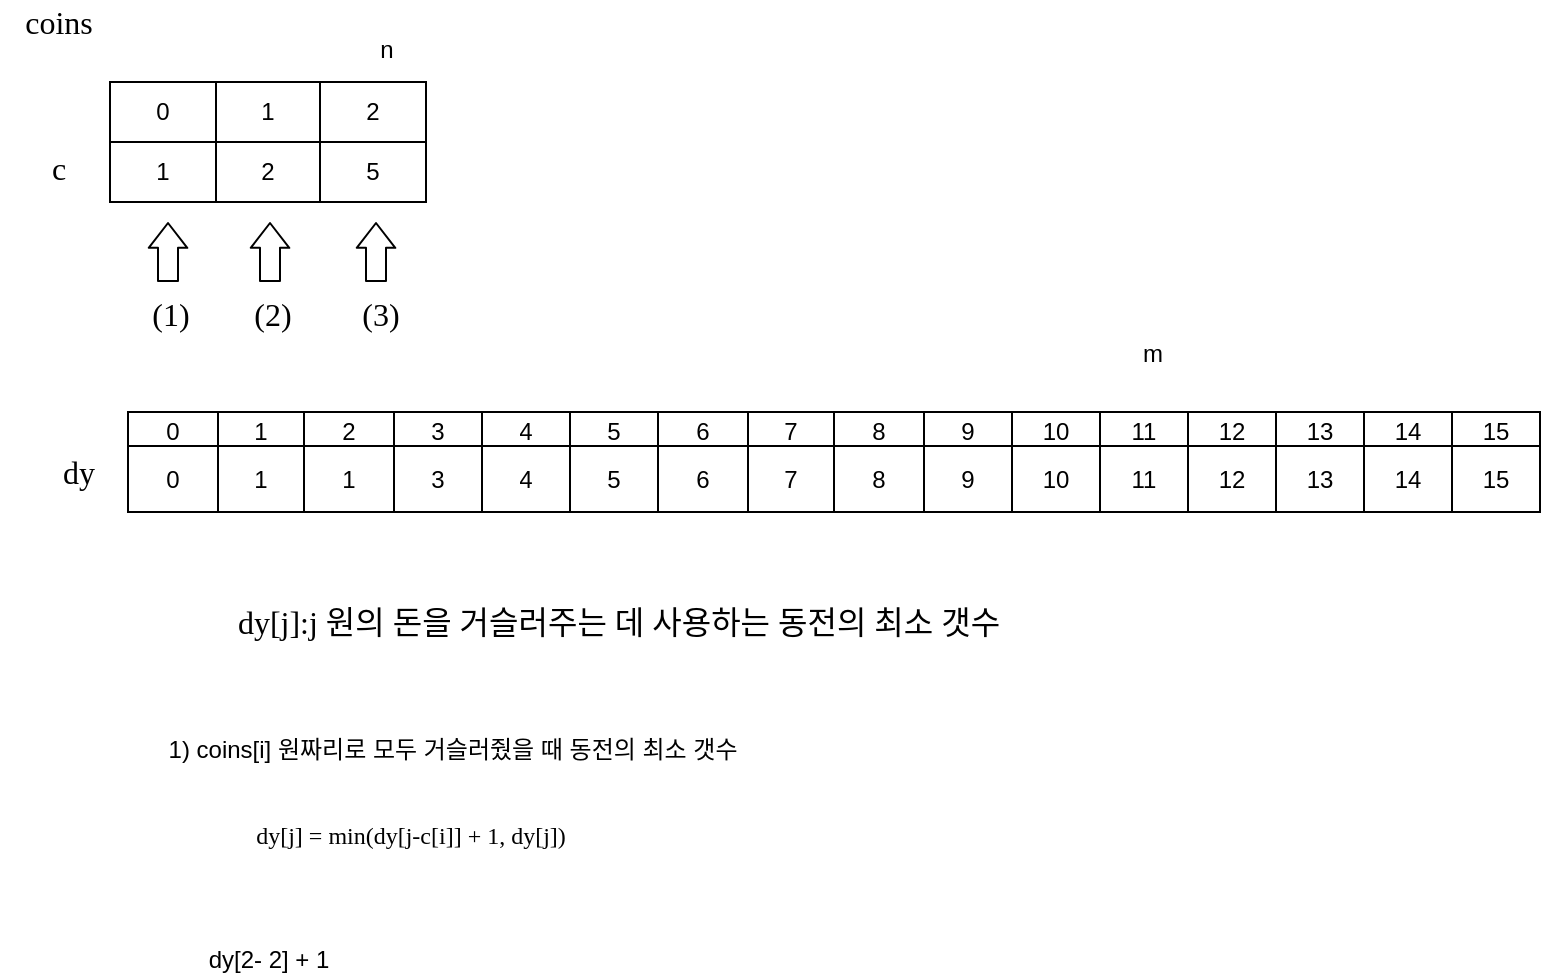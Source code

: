 <mxfile version="14.7.4" type="embed"><diagram id="23iRSUPoRavnBvh4doch" name="Page-1"><mxGraphModel dx="544" dy="390" grid="0" gridSize="10" guides="1" tooltips="1" connect="1" arrows="1" fold="1" page="1" pageScale="1" pageWidth="1200" pageHeight="1920" math="1" shadow="0"><root><object label="" id="0"><mxCell/></object><mxCell id="1" parent="0"/><mxCell id="37" value="" style="shape=table;html=1;whiteSpace=wrap;startSize=0;container=1;collapsible=0;childLayout=tableLayout;" parent="1" vertex="1"><mxGeometry x="200" y="425" width="706" height="50" as="geometry"/></mxCell><mxCell id="38" value="" style="shape=partialRectangle;html=1;whiteSpace=wrap;collapsible=0;dropTarget=0;pointerEvents=0;fillColor=none;top=0;left=0;bottom=0;right=0;points=[[0,0.5],[1,0.5]];portConstraint=eastwest;" parent="37" vertex="1"><mxGeometry width="706" height="17" as="geometry"/></mxCell><mxCell id="39" value="0" style="shape=partialRectangle;html=1;whiteSpace=wrap;connectable=0;overflow=hidden;fillColor=none;top=0;left=0;bottom=0;right=0;" parent="38" vertex="1"><mxGeometry width="45" height="17" as="geometry"/></mxCell><mxCell id="40" value="1" style="shape=partialRectangle;html=1;whiteSpace=wrap;connectable=0;overflow=hidden;fillColor=none;top=0;left=0;bottom=0;right=0;" parent="38" vertex="1"><mxGeometry x="45" width="43" height="17" as="geometry"/></mxCell><mxCell id="41" value="2" style="shape=partialRectangle;html=1;whiteSpace=wrap;connectable=0;overflow=hidden;fillColor=none;top=0;left=0;bottom=0;right=0;" parent="38" vertex="1"><mxGeometry x="88" width="45" height="17" as="geometry"/></mxCell><mxCell id="42" value="3" style="shape=partialRectangle;html=1;whiteSpace=wrap;connectable=0;overflow=hidden;fillColor=none;top=0;left=0;bottom=0;right=0;" parent="38" vertex="1"><mxGeometry x="133" width="44" height="17" as="geometry"/></mxCell><mxCell id="43" value="4" style="shape=partialRectangle;html=1;whiteSpace=wrap;connectable=0;overflow=hidden;fillColor=none;top=0;left=0;bottom=0;right=0;" parent="38" vertex="1"><mxGeometry x="177" width="44" height="17" as="geometry"/></mxCell><mxCell id="44" value="5" style="shape=partialRectangle;html=1;whiteSpace=wrap;connectable=0;overflow=hidden;fillColor=none;top=0;left=0;bottom=0;right=0;" parent="38" vertex="1"><mxGeometry x="221" width="44" height="17" as="geometry"/></mxCell><mxCell id="45" value="6" style="shape=partialRectangle;html=1;whiteSpace=wrap;connectable=0;overflow=hidden;fillColor=none;top=0;left=0;bottom=0;right=0;" parent="38" vertex="1"><mxGeometry x="265" width="45" height="17" as="geometry"/></mxCell><mxCell id="46" value="7" style="shape=partialRectangle;html=1;whiteSpace=wrap;connectable=0;overflow=hidden;fillColor=none;top=0;left=0;bottom=0;right=0;" parent="38" vertex="1"><mxGeometry x="310" width="43" height="17" as="geometry"/></mxCell><mxCell id="47" value="8" style="shape=partialRectangle;html=1;whiteSpace=wrap;connectable=0;overflow=hidden;fillColor=none;top=0;left=0;bottom=0;right=0;" parent="38" vertex="1"><mxGeometry x="353" width="45" height="17" as="geometry"/></mxCell><mxCell id="48" value="9" style="shape=partialRectangle;html=1;whiteSpace=wrap;connectable=0;overflow=hidden;fillColor=none;top=0;left=0;bottom=0;right=0;" parent="38" vertex="1"><mxGeometry x="398" width="44" height="17" as="geometry"/></mxCell><mxCell id="49" value="10" style="shape=partialRectangle;html=1;whiteSpace=wrap;connectable=0;overflow=hidden;fillColor=none;top=0;left=0;bottom=0;right=0;" parent="38" vertex="1"><mxGeometry x="442" width="44" height="17" as="geometry"/></mxCell><mxCell id="50" value="11" style="shape=partialRectangle;html=1;whiteSpace=wrap;connectable=0;overflow=hidden;fillColor=none;top=0;left=0;bottom=0;right=0;" parent="38" vertex="1"><mxGeometry x="486" width="44" height="17" as="geometry"/></mxCell><mxCell id="131" value="12" style="shape=partialRectangle;html=1;whiteSpace=wrap;connectable=0;overflow=hidden;fillColor=none;top=0;left=0;bottom=0;right=0;" vertex="1" parent="38"><mxGeometry x="530" width="44" height="17" as="geometry"/></mxCell><mxCell id="133" value="13" style="shape=partialRectangle;html=1;whiteSpace=wrap;connectable=0;overflow=hidden;fillColor=none;top=0;left=0;bottom=0;right=0;" vertex="1" parent="38"><mxGeometry x="574" width="44" height="17" as="geometry"/></mxCell><mxCell id="135" value="14" style="shape=partialRectangle;html=1;whiteSpace=wrap;connectable=0;overflow=hidden;fillColor=none;top=0;left=0;bottom=0;right=0;" vertex="1" parent="38"><mxGeometry x="618" width="44" height="17" as="geometry"/></mxCell><mxCell id="137" value="15" style="shape=partialRectangle;html=1;whiteSpace=wrap;connectable=0;overflow=hidden;fillColor=none;top=0;left=0;bottom=0;right=0;" vertex="1" parent="38"><mxGeometry x="662" width="44" height="17" as="geometry"/></mxCell><mxCell id="51" value="" style="shape=partialRectangle;html=1;whiteSpace=wrap;collapsible=0;dropTarget=0;pointerEvents=0;fillColor=none;top=0;left=0;bottom=0;right=0;points=[[0,0.5],[1,0.5]];portConstraint=eastwest;" parent="37" vertex="1"><mxGeometry y="17" width="706" height="33" as="geometry"/></mxCell><mxCell id="52" value="0" style="shape=partialRectangle;html=1;whiteSpace=wrap;connectable=0;overflow=hidden;fillColor=none;top=0;left=0;bottom=0;right=0;" parent="51" vertex="1"><mxGeometry width="45" height="33" as="geometry"/></mxCell><mxCell id="53" value="1" style="shape=partialRectangle;html=1;whiteSpace=wrap;connectable=0;overflow=hidden;fillColor=none;top=0;left=0;bottom=0;right=0;" parent="51" vertex="1"><mxGeometry x="45" width="43" height="33" as="geometry"/></mxCell><mxCell id="54" value="1" style="shape=partialRectangle;html=1;whiteSpace=wrap;connectable=0;overflow=hidden;fillColor=none;top=0;left=0;bottom=0;right=0;" parent="51" vertex="1"><mxGeometry x="88" width="45" height="33" as="geometry"/></mxCell><mxCell id="55" value="3" style="shape=partialRectangle;html=1;whiteSpace=wrap;connectable=0;overflow=hidden;fillColor=none;top=0;left=0;bottom=0;right=0;" parent="51" vertex="1"><mxGeometry x="133" width="44" height="33" as="geometry"/></mxCell><mxCell id="56" value="4" style="shape=partialRectangle;html=1;whiteSpace=wrap;connectable=0;overflow=hidden;fillColor=none;top=0;left=0;bottom=0;right=0;" parent="51" vertex="1"><mxGeometry x="177" width="44" height="33" as="geometry"/></mxCell><mxCell id="57" value="5" style="shape=partialRectangle;html=1;whiteSpace=wrap;connectable=0;overflow=hidden;fillColor=none;top=0;left=0;bottom=0;right=0;" parent="51" vertex="1"><mxGeometry x="221" width="44" height="33" as="geometry"/></mxCell><mxCell id="58" value="6" style="shape=partialRectangle;html=1;whiteSpace=wrap;connectable=0;overflow=hidden;fillColor=none;top=0;left=0;bottom=0;right=0;" parent="51" vertex="1"><mxGeometry x="265" width="45" height="33" as="geometry"/></mxCell><mxCell id="59" value="7" style="shape=partialRectangle;html=1;whiteSpace=wrap;connectable=0;overflow=hidden;fillColor=none;top=0;left=0;bottom=0;right=0;" parent="51" vertex="1"><mxGeometry x="310" width="43" height="33" as="geometry"/></mxCell><mxCell id="60" value="8" style="shape=partialRectangle;html=1;whiteSpace=wrap;connectable=0;overflow=hidden;fillColor=none;top=0;left=0;bottom=0;right=0;" parent="51" vertex="1"><mxGeometry x="353" width="45" height="33" as="geometry"/></mxCell><mxCell id="61" value="9" style="shape=partialRectangle;html=1;whiteSpace=wrap;connectable=0;overflow=hidden;fillColor=none;top=0;left=0;bottom=0;right=0;" parent="51" vertex="1"><mxGeometry x="398" width="44" height="33" as="geometry"/></mxCell><mxCell id="62" value="10" style="shape=partialRectangle;html=1;whiteSpace=wrap;connectable=0;overflow=hidden;fillColor=none;top=0;left=0;bottom=0;right=0;" parent="51" vertex="1"><mxGeometry x="442" width="44" height="33" as="geometry"/></mxCell><mxCell id="63" value="11" style="shape=partialRectangle;html=1;whiteSpace=wrap;connectable=0;overflow=hidden;fillColor=none;top=0;left=0;bottom=0;right=0;" parent="51" vertex="1"><mxGeometry x="486" width="44" height="33" as="geometry"/></mxCell><mxCell id="132" value="12" style="shape=partialRectangle;html=1;whiteSpace=wrap;connectable=0;overflow=hidden;fillColor=none;top=0;left=0;bottom=0;right=0;" vertex="1" parent="51"><mxGeometry x="530" width="44" height="33" as="geometry"/></mxCell><mxCell id="134" value="13" style="shape=partialRectangle;html=1;whiteSpace=wrap;connectable=0;overflow=hidden;fillColor=none;top=0;left=0;bottom=0;right=0;" vertex="1" parent="51"><mxGeometry x="574" width="44" height="33" as="geometry"/></mxCell><mxCell id="136" value="14" style="shape=partialRectangle;html=1;whiteSpace=wrap;connectable=0;overflow=hidden;fillColor=none;top=0;left=0;bottom=0;right=0;" vertex="1" parent="51"><mxGeometry x="618" width="44" height="33" as="geometry"/></mxCell><mxCell id="138" value="15" style="shape=partialRectangle;html=1;whiteSpace=wrap;connectable=0;overflow=hidden;fillColor=none;top=0;left=0;bottom=0;right=0;" vertex="1" parent="51"><mxGeometry x="662" width="44" height="33" as="geometry"/></mxCell><mxCell id="65" value="dy" style="text;html=1;align=center;verticalAlign=middle;resizable=0;points=[];autosize=1;strokeColor=none;fontSize=16;fontFamily=Jetbrains Mono;" parent="1" vertex="1"><mxGeometry x="160" y="445" width="30" height="20" as="geometry"/></mxCell><mxCell id="66" value="dy[j]:j 원의 돈을 거슬러주는 데 사용하는 동전의 최소 갯수" style="text;html=1;align=center;verticalAlign=middle;resizable=0;points=[];autosize=1;strokeColor=none;fontSize=16;fontFamily=Jetbrains Mono;" parent="1" vertex="1"><mxGeometry x="200" y="519" width="490" height="22" as="geometry"/></mxCell><mxCell id="81" value="" style="shape=table;html=1;whiteSpace=wrap;startSize=0;container=1;collapsible=0;childLayout=tableLayout;" parent="1" vertex="1"><mxGeometry x="191" y="260" width="158" height="60" as="geometry"/></mxCell><mxCell id="82" value="" style="shape=partialRectangle;html=1;whiteSpace=wrap;collapsible=0;dropTarget=0;pointerEvents=0;fillColor=none;top=0;left=0;bottom=0;right=0;points=[[0,0.5],[1,0.5]];portConstraint=eastwest;" parent="81" vertex="1"><mxGeometry width="158" height="30" as="geometry"/></mxCell><mxCell id="83" value="0" style="shape=partialRectangle;html=1;whiteSpace=wrap;connectable=0;overflow=hidden;fillColor=none;top=0;left=0;bottom=0;right=0;" parent="82" vertex="1"><mxGeometry width="53" height="30" as="geometry"/></mxCell><mxCell id="84" value="1" style="shape=partialRectangle;html=1;whiteSpace=wrap;connectable=0;overflow=hidden;fillColor=none;top=0;left=0;bottom=0;right=0;" parent="82" vertex="1"><mxGeometry x="53" width="52" height="30" as="geometry"/></mxCell><mxCell id="85" value="2" style="shape=partialRectangle;html=1;whiteSpace=wrap;connectable=0;overflow=hidden;fillColor=none;top=0;left=0;bottom=0;right=0;" parent="82" vertex="1"><mxGeometry x="105" width="53" height="30" as="geometry"/></mxCell><mxCell id="87" value="" style="shape=partialRectangle;html=1;whiteSpace=wrap;collapsible=0;dropTarget=0;pointerEvents=0;fillColor=none;top=0;left=0;bottom=0;right=0;points=[[0,0.5],[1,0.5]];portConstraint=eastwest;" parent="81" vertex="1"><mxGeometry y="30" width="158" height="30" as="geometry"/></mxCell><mxCell id="88" value="1" style="shape=partialRectangle;html=1;whiteSpace=wrap;connectable=0;overflow=hidden;fillColor=none;top=0;left=0;bottom=0;right=0;" parent="87" vertex="1"><mxGeometry width="53" height="30" as="geometry"/></mxCell><mxCell id="89" value="2" style="shape=partialRectangle;html=1;whiteSpace=wrap;connectable=0;overflow=hidden;fillColor=none;top=0;left=0;bottom=0;right=0;" parent="87" vertex="1"><mxGeometry x="53" width="52" height="30" as="geometry"/></mxCell><mxCell id="90" value="5" style="shape=partialRectangle;html=1;whiteSpace=wrap;connectable=0;overflow=hidden;fillColor=none;top=0;left=0;bottom=0;right=0;" parent="87" vertex="1"><mxGeometry x="105" width="53" height="30" as="geometry"/></mxCell><mxCell id="93" value="c" style="text;html=1;align=center;verticalAlign=middle;resizable=0;points=[];autosize=1;strokeColor=none;fontSize=16;fontFamily=Jetbrains Mono;" parent="1" vertex="1"><mxGeometry x="155" y="292" width="20" height="22" as="geometry"/></mxCell><mxCell id="94" value="" style="shape=flexArrow;endArrow=classic;html=1;fontFamily=Jetbrains Mono;fontSource=https%3A%2F%2Ffonts.googleapis.com%2Fcss%3Ffamily%3DJetbrains%2BMono;fontSize=16;endWidth=8.276;endSize=3.807;" parent="1" edge="1"><mxGeometry width="50" height="50" relative="1" as="geometry"><mxPoint x="220" y="360" as="sourcePoint"/><mxPoint x="220" y="330" as="targetPoint"/></mxGeometry></mxCell><mxCell id="96" value="coins" style="text;html=1;align=center;verticalAlign=middle;resizable=0;points=[];autosize=1;strokeColor=none;fontSize=16;fontFamily=Jetbrains Mono;" parent="1" vertex="1"><mxGeometry x="136" y="219" width="58" height="22" as="geometry"/></mxCell><mxCell id="103" value="(1)" style="text;html=1;align=center;verticalAlign=middle;resizable=0;points=[];autosize=1;strokeColor=none;fontSize=16;fontFamily=Jetbrains Mono;" parent="1" vertex="1"><mxGeometry x="201" y="365" width="39" height="22" as="geometry"/></mxCell><mxCell id="104" value="" style="shape=flexArrow;endArrow=classic;html=1;fontFamily=Jetbrains Mono;fontSource=https%3A%2F%2Ffonts.googleapis.com%2Fcss%3Ffamily%3DJetbrains%2BMono;fontSize=16;endWidth=8.276;endSize=3.807;" parent="1" edge="1"><mxGeometry width="50" height="50" relative="1" as="geometry"><mxPoint x="271" y="360.0" as="sourcePoint"/><mxPoint x="271" y="330.0" as="targetPoint"/></mxGeometry></mxCell><mxCell id="105" value="(2)" style="text;html=1;align=center;verticalAlign=middle;resizable=0;points=[];autosize=1;strokeColor=none;fontSize=16;fontFamily=Jetbrains Mono;" parent="1" vertex="1"><mxGeometry x="252" y="365" width="39" height="22" as="geometry"/></mxCell><mxCell id="106" value="" style="shape=flexArrow;endArrow=classic;html=1;fontFamily=Jetbrains Mono;fontSource=https%3A%2F%2Ffonts.googleapis.com%2Fcss%3Ffamily%3DJetbrains%2BMono;fontSize=16;endWidth=8.276;endSize=3.807;" parent="1" edge="1"><mxGeometry width="50" height="50" relative="1" as="geometry"><mxPoint x="324" y="360.0" as="sourcePoint"/><mxPoint x="324" y="330.0" as="targetPoint"/></mxGeometry></mxCell><mxCell id="107" value="(3)" style="text;html=1;align=center;verticalAlign=middle;resizable=0;points=[];autosize=1;strokeColor=none;fontSize=16;fontFamily=Jetbrains Mono;" parent="1" vertex="1"><mxGeometry x="306" y="365" width="39" height="22" as="geometry"/></mxCell><mxCell id="124" value="m" style="text;html=1;align=center;verticalAlign=middle;resizable=0;points=[];autosize=1;strokeColor=none;" parent="1" vertex="1"><mxGeometry x="701.5" y="387" width="20" height="18" as="geometry"/></mxCell><mxCell id="130" value="n" style="text;html=1;align=center;verticalAlign=middle;resizable=0;points=[];autosize=1;strokeColor=none;" vertex="1" parent="1"><mxGeometry x="321" y="235" width="16" height="18" as="geometry"/></mxCell><mxCell id="139" value="1) coins[i] 원짜리로 모두 거슬러줬을 때 동전의 최소 갯수" style="text;html=1;align=center;verticalAlign=middle;resizable=0;points=[];autosize=1;strokeColor=none;" vertex="1" parent="1"><mxGeometry x="206" y="585" width="312" height="18" as="geometry"/></mxCell><mxCell id="140" value="&lt;font face=&quot;Jetbrains Mono&quot; data-font-src=&quot;https://fonts.googleapis.com/css?family=Jetbrains+Mono&quot;&gt;dy[j] = min(dy[j-c[i]] + 1, dy[j])&lt;/font&gt;" style="text;html=1;align=center;verticalAlign=middle;resizable=0;points=[];autosize=1;strokeColor=none;" vertex="1" parent="1"><mxGeometry x="213" y="628" width="255" height="18" as="geometry"/></mxCell><mxCell id="141" value="dy[2- 2] + 1" style="text;html=1;align=center;verticalAlign=middle;resizable=0;points=[];autosize=1;strokeColor=none;" vertex="1" parent="1"><mxGeometry x="235" y="690" width="70" height="18" as="geometry"/></mxCell></root></mxGraphModel></diagram></mxfile>